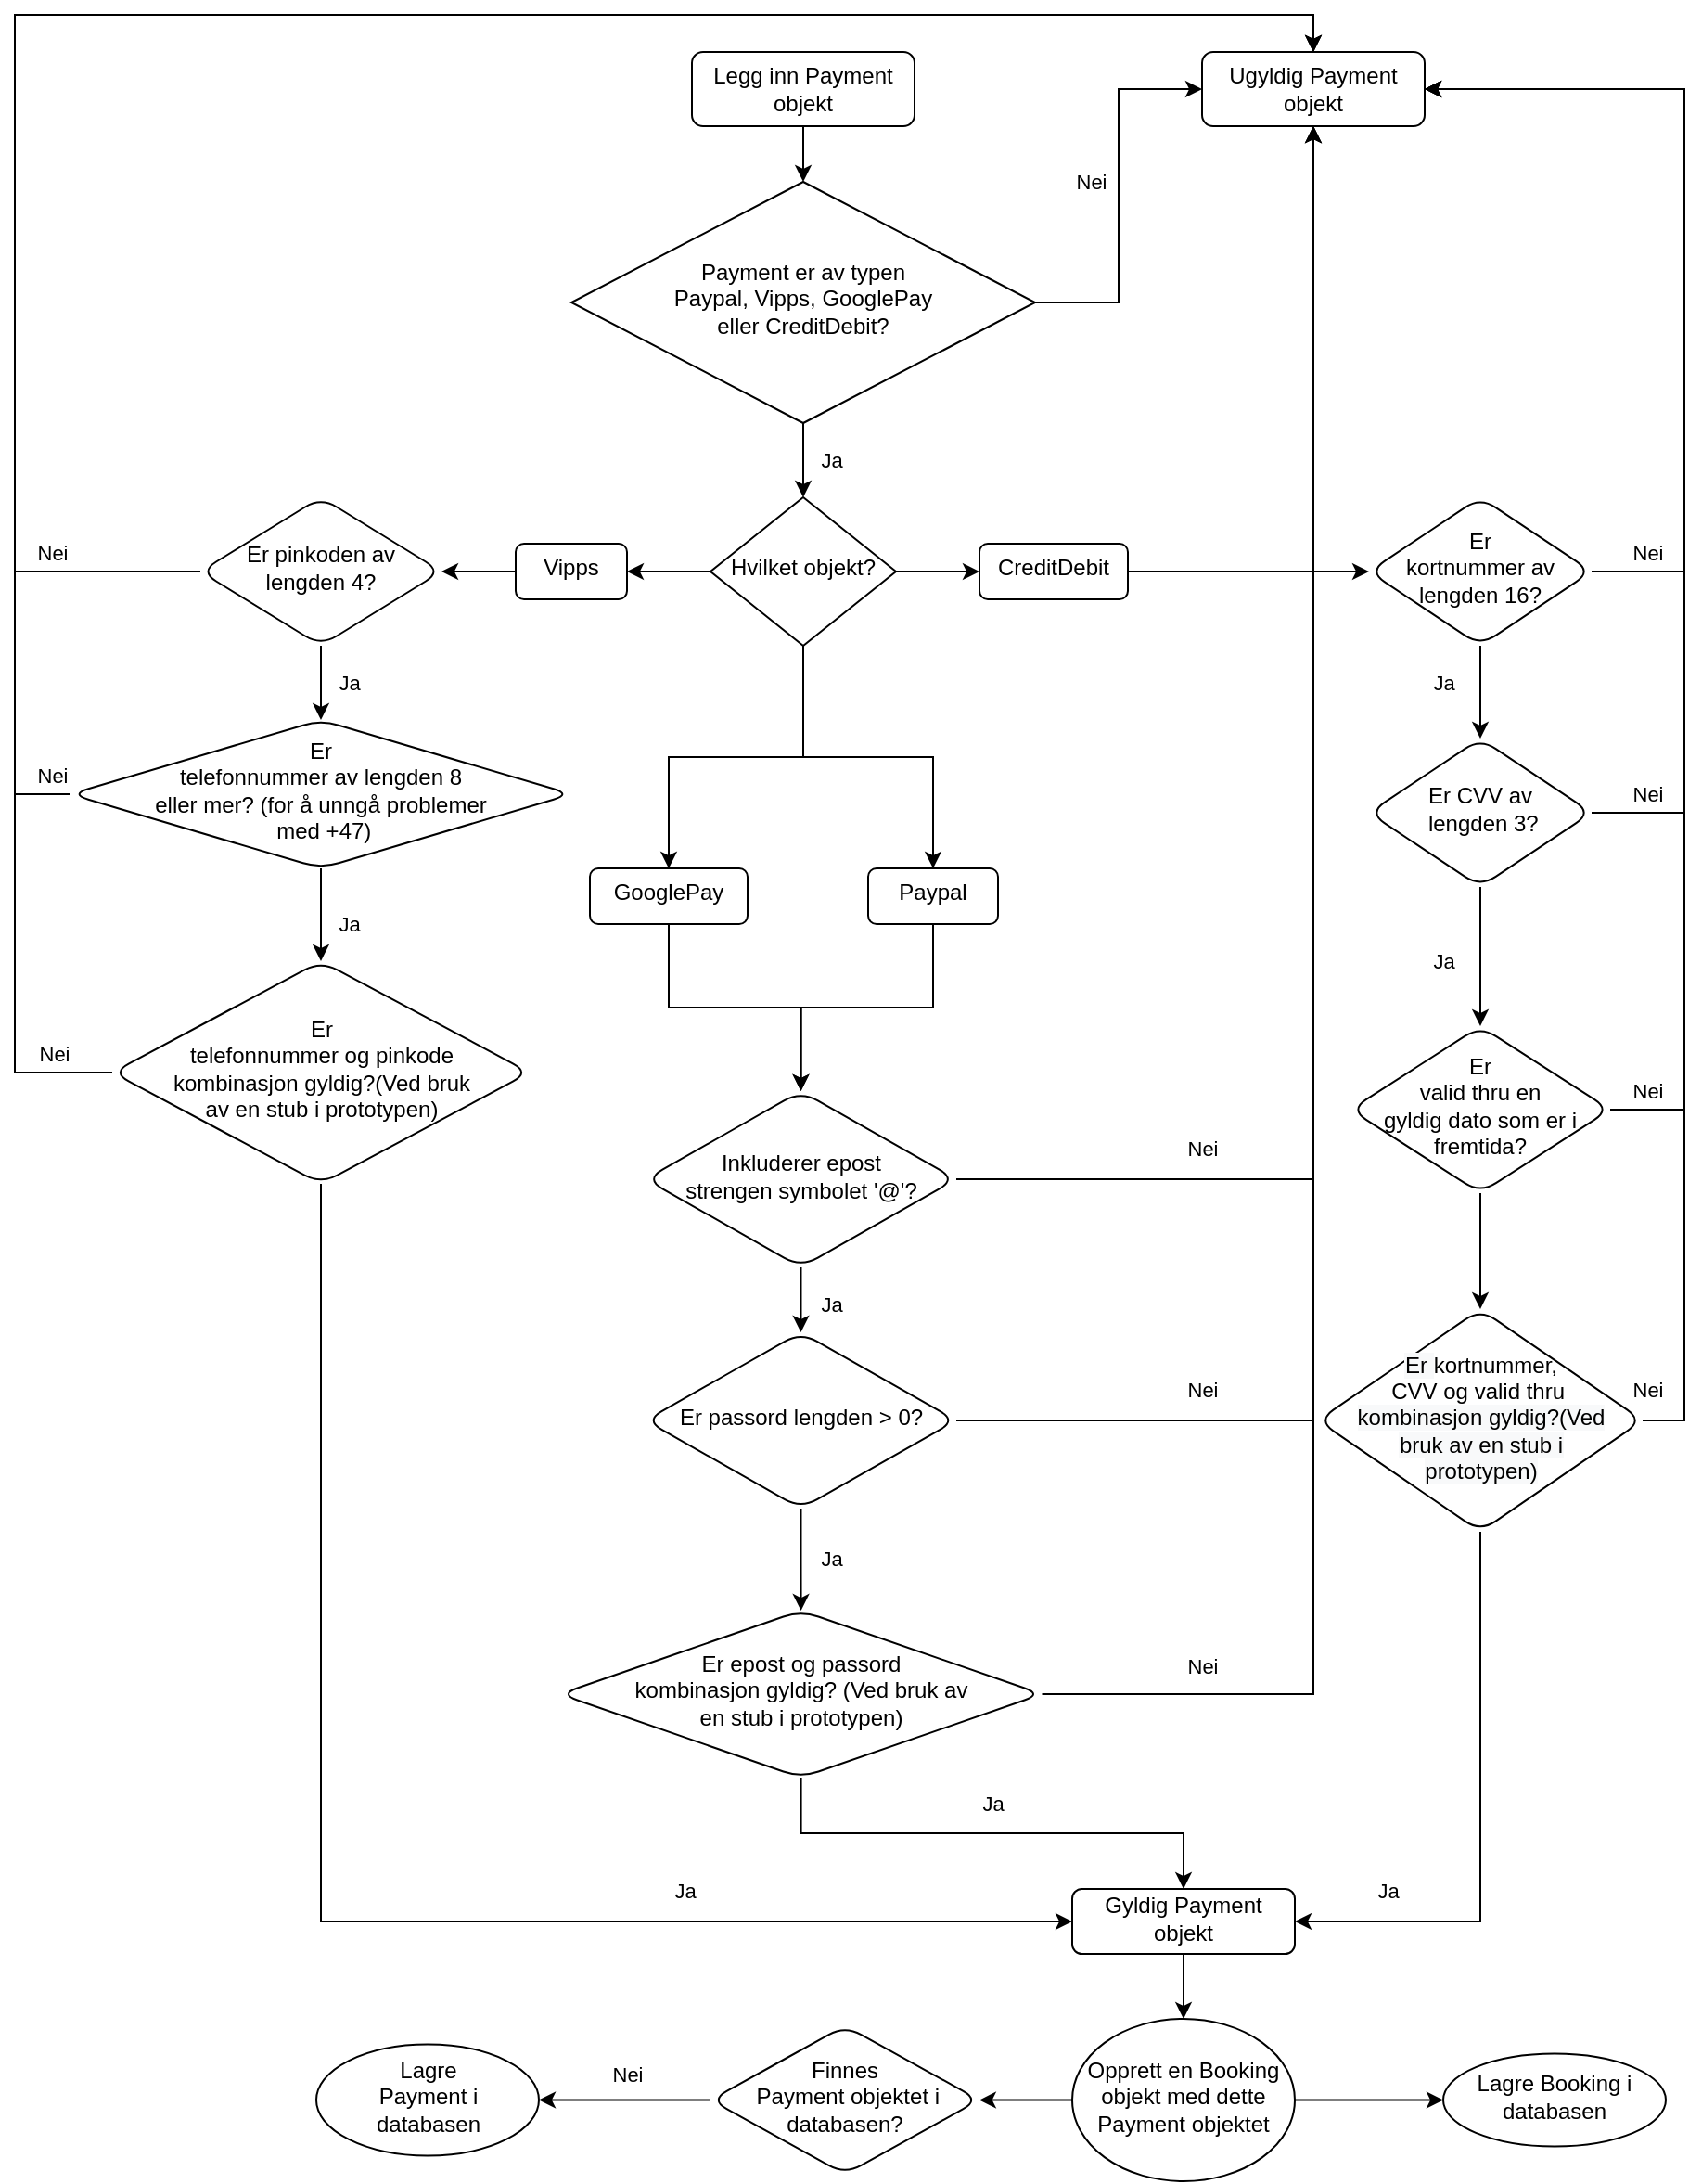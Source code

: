 <mxfile version="20.3.0" type="device"><diagram id="C5RBs43oDa-KdzZeNtuy" name="Page-1"><mxGraphModel dx="2489" dy="865" grid="1" gridSize="10" guides="1" tooltips="1" connect="1" arrows="1" fold="1" page="1" pageScale="1" pageWidth="827" pageHeight="1169" math="0" shadow="0"><root><mxCell id="WIyWlLk6GJQsqaUBKTNV-0"/><mxCell id="WIyWlLk6GJQsqaUBKTNV-1" parent="WIyWlLk6GJQsqaUBKTNV-0"/><mxCell id="DSYU-BmtirJI7d4iaED6-48" value="" style="edgeStyle=orthogonalEdgeStyle;rounded=0;orthogonalLoop=1;jettySize=auto;html=1;" parent="WIyWlLk6GJQsqaUBKTNV-1" source="DSYU-BmtirJI7d4iaED6-11" target="DSYU-BmtirJI7d4iaED6-47" edge="1"><mxGeometry relative="1" as="geometry"/></mxCell><mxCell id="DSYU-BmtirJI7d4iaED6-71" style="edgeStyle=orthogonalEdgeStyle;rounded=0;orthogonalLoop=1;jettySize=auto;html=1;entryX=0.5;entryY=0;entryDx=0;entryDy=0;" parent="WIyWlLk6GJQsqaUBKTNV-1" source="WIyWlLk6GJQsqaUBKTNV-3" target="WIyWlLk6GJQsqaUBKTNV-6" edge="1"><mxGeometry relative="1" as="geometry"/></mxCell><mxCell id="WIyWlLk6GJQsqaUBKTNV-3" value="Legg inn Payment objekt" style="rounded=1;whiteSpace=wrap;html=1;fontSize=12;glass=0;strokeWidth=1;shadow=0;" parent="WIyWlLk6GJQsqaUBKTNV-1" vertex="1"><mxGeometry x="295" y="60" width="120" height="40" as="geometry"/></mxCell><mxCell id="DSYU-BmtirJI7d4iaED6-69" value="Nei" style="edgeStyle=orthogonalEdgeStyle;rounded=0;orthogonalLoop=1;jettySize=auto;html=1;entryX=0;entryY=0.5;entryDx=0;entryDy=0;" parent="WIyWlLk6GJQsqaUBKTNV-1" source="WIyWlLk6GJQsqaUBKTNV-6" target="WIyWlLk6GJQsqaUBKTNV-7" edge="1"><mxGeometry x="0.073" y="15" relative="1" as="geometry"><mxPoint as="offset"/></mxGeometry></mxCell><mxCell id="HAWU1nOgoE1F2kCumXht-0" value="Ja" style="edgeStyle=orthogonalEdgeStyle;rounded=0;orthogonalLoop=1;jettySize=auto;html=1;" edge="1" parent="WIyWlLk6GJQsqaUBKTNV-1" source="WIyWlLk6GJQsqaUBKTNV-6" target="WIyWlLk6GJQsqaUBKTNV-10"><mxGeometry y="15" relative="1" as="geometry"><mxPoint as="offset"/></mxGeometry></mxCell><mxCell id="WIyWlLk6GJQsqaUBKTNV-6" value="Payment er av typen &lt;br&gt;Paypal, Vipps, GooglePay &lt;br&gt;eller CreditDebit?" style="rhombus;whiteSpace=wrap;html=1;shadow=0;fontFamily=Helvetica;fontSize=12;align=center;strokeWidth=1;spacing=6;spacingTop=-4;" parent="WIyWlLk6GJQsqaUBKTNV-1" vertex="1"><mxGeometry x="230" y="130" width="250" height="130" as="geometry"/></mxCell><mxCell id="WIyWlLk6GJQsqaUBKTNV-7" value="Ugyldig Payment objekt" style="rounded=1;whiteSpace=wrap;html=1;fontSize=12;glass=0;strokeWidth=1;shadow=0;" parent="WIyWlLk6GJQsqaUBKTNV-1" vertex="1"><mxGeometry x="570" y="60" width="120" height="40" as="geometry"/></mxCell><mxCell id="DSYU-BmtirJI7d4iaED6-8" value="" style="edgeStyle=orthogonalEdgeStyle;rounded=0;orthogonalLoop=1;jettySize=auto;html=1;" parent="WIyWlLk6GJQsqaUBKTNV-1" source="WIyWlLk6GJQsqaUBKTNV-10" target="DSYU-BmtirJI7d4iaED6-7" edge="1"><mxGeometry relative="1" as="geometry"/></mxCell><mxCell id="DSYU-BmtirJI7d4iaED6-10" value="" style="edgeStyle=orthogonalEdgeStyle;rounded=0;orthogonalLoop=1;jettySize=auto;html=1;" parent="WIyWlLk6GJQsqaUBKTNV-1" source="WIyWlLk6GJQsqaUBKTNV-10" target="DSYU-BmtirJI7d4iaED6-9" edge="1"><mxGeometry relative="1" as="geometry"/></mxCell><mxCell id="DSYU-BmtirJI7d4iaED6-12" value="" style="edgeStyle=orthogonalEdgeStyle;rounded=0;orthogonalLoop=1;jettySize=auto;html=1;" parent="WIyWlLk6GJQsqaUBKTNV-1" source="WIyWlLk6GJQsqaUBKTNV-10" target="DSYU-BmtirJI7d4iaED6-11" edge="1"><mxGeometry relative="1" as="geometry"><Array as="points"><mxPoint x="520" y="340"/></Array></mxGeometry></mxCell><mxCell id="DSYU-BmtirJI7d4iaED6-16" value="" style="edgeStyle=orthogonalEdgeStyle;rounded=0;orthogonalLoop=1;jettySize=auto;html=1;" parent="WIyWlLk6GJQsqaUBKTNV-1" source="WIyWlLk6GJQsqaUBKTNV-10" target="DSYU-BmtirJI7d4iaED6-15" edge="1"><mxGeometry relative="1" as="geometry"/></mxCell><mxCell id="WIyWlLk6GJQsqaUBKTNV-10" value="Hvilket objekt?" style="rhombus;whiteSpace=wrap;html=1;shadow=0;fontFamily=Helvetica;fontSize=12;align=center;strokeWidth=1;spacing=6;spacingTop=-4;" parent="WIyWlLk6GJQsqaUBKTNV-1" vertex="1"><mxGeometry x="305" y="300" width="100" height="80" as="geometry"/></mxCell><mxCell id="DSYU-BmtirJI7d4iaED6-28" value="" style="edgeStyle=orthogonalEdgeStyle;rounded=0;orthogonalLoop=1;jettySize=auto;html=1;" parent="WIyWlLk6GJQsqaUBKTNV-1" source="DSYU-BmtirJI7d4iaED6-7" target="DSYU-BmtirJI7d4iaED6-21" edge="1"><mxGeometry relative="1" as="geometry"/></mxCell><mxCell id="DSYU-BmtirJI7d4iaED6-7" value="Paypal" style="rounded=1;whiteSpace=wrap;html=1;shadow=0;strokeWidth=1;spacing=6;spacingTop=-4;" parent="WIyWlLk6GJQsqaUBKTNV-1" vertex="1"><mxGeometry x="390" y="500" width="70" height="30" as="geometry"/></mxCell><mxCell id="DSYU-BmtirJI7d4iaED6-43" value="" style="edgeStyle=orthogonalEdgeStyle;rounded=0;orthogonalLoop=1;jettySize=auto;html=1;" parent="WIyWlLk6GJQsqaUBKTNV-1" source="DSYU-BmtirJI7d4iaED6-9" target="DSYU-BmtirJI7d4iaED6-42" edge="1"><mxGeometry relative="1" as="geometry"/></mxCell><mxCell id="DSYU-BmtirJI7d4iaED6-9" value="Vipps" style="rounded=1;whiteSpace=wrap;html=1;shadow=0;strokeWidth=1;spacing=6;spacingTop=-4;" parent="WIyWlLk6GJQsqaUBKTNV-1" vertex="1"><mxGeometry x="200" y="325" width="60" height="30" as="geometry"/></mxCell><mxCell id="DSYU-BmtirJI7d4iaED6-11" value="CreditDebit" style="rounded=1;whiteSpace=wrap;html=1;shadow=0;strokeWidth=1;spacing=6;spacingTop=-4;" parent="WIyWlLk6GJQsqaUBKTNV-1" vertex="1"><mxGeometry x="450" y="325" width="80" height="30" as="geometry"/></mxCell><mxCell id="DSYU-BmtirJI7d4iaED6-22" value="" style="edgeStyle=orthogonalEdgeStyle;rounded=0;orthogonalLoop=1;jettySize=auto;html=1;" parent="WIyWlLk6GJQsqaUBKTNV-1" source="DSYU-BmtirJI7d4iaED6-15" target="DSYU-BmtirJI7d4iaED6-21" edge="1"><mxGeometry relative="1" as="geometry"/></mxCell><mxCell id="DSYU-BmtirJI7d4iaED6-15" value="GooglePay" style="rounded=1;whiteSpace=wrap;html=1;shadow=0;strokeWidth=1;spacing=6;spacingTop=-4;" parent="WIyWlLk6GJQsqaUBKTNV-1" vertex="1"><mxGeometry x="240" y="500" width="85" height="30" as="geometry"/></mxCell><mxCell id="DSYU-BmtirJI7d4iaED6-27" value="Ja" style="edgeStyle=none;rounded=0;orthogonalLoop=1;jettySize=auto;html=1;" parent="WIyWlLk6GJQsqaUBKTNV-1" source="DSYU-BmtirJI7d4iaED6-21" target="DSYU-BmtirJI7d4iaED6-26" edge="1"><mxGeometry x="0.125" y="16" relative="1" as="geometry"><mxPoint as="offset"/></mxGeometry></mxCell><mxCell id="DSYU-BmtirJI7d4iaED6-39" value="Nei" style="edgeStyle=orthogonalEdgeStyle;rounded=0;orthogonalLoop=1;jettySize=auto;html=1;" parent="WIyWlLk6GJQsqaUBKTNV-1" source="DSYU-BmtirJI7d4iaED6-21" target="WIyWlLk6GJQsqaUBKTNV-7" edge="1"><mxGeometry x="-0.651" y="18" relative="1" as="geometry"><mxPoint y="1" as="offset"/></mxGeometry></mxCell><mxCell id="DSYU-BmtirJI7d4iaED6-21" value="Inkluderer epost &lt;br&gt;strengen symbolet '@'?" style="rhombus;whiteSpace=wrap;html=1;rounded=1;shadow=0;strokeWidth=1;spacing=6;spacingTop=-4;arcSize=21;" parent="WIyWlLk6GJQsqaUBKTNV-1" vertex="1"><mxGeometry x="270" y="620" width="167.5" height="95" as="geometry"/></mxCell><mxCell id="DSYU-BmtirJI7d4iaED6-35" value="Ja" style="edgeStyle=orthogonalEdgeStyle;rounded=0;orthogonalLoop=1;jettySize=auto;html=1;" parent="WIyWlLk6GJQsqaUBKTNV-1" source="DSYU-BmtirJI7d4iaED6-26" target="DSYU-BmtirJI7d4iaED6-34" edge="1"><mxGeometry x="0.0" y="16" relative="1" as="geometry"><mxPoint as="offset"/></mxGeometry></mxCell><mxCell id="DSYU-BmtirJI7d4iaED6-40" value="Nei" style="edgeStyle=orthogonalEdgeStyle;rounded=0;orthogonalLoop=1;jettySize=auto;html=1;entryX=0.5;entryY=1;entryDx=0;entryDy=0;" parent="WIyWlLk6GJQsqaUBKTNV-1" source="DSYU-BmtirJI7d4iaED6-26" target="WIyWlLk6GJQsqaUBKTNV-7" edge="1"><mxGeometry x="-0.702" y="18" relative="1" as="geometry"><mxPoint y="1" as="offset"/></mxGeometry></mxCell><mxCell id="DSYU-BmtirJI7d4iaED6-26" value="Er passord lengden &amp;gt; 0?" style="rhombus;whiteSpace=wrap;html=1;rounded=1;shadow=0;strokeWidth=1;spacing=6;spacingTop=-4;" parent="WIyWlLk6GJQsqaUBKTNV-1" vertex="1"><mxGeometry x="270" y="750" width="167.5" height="95" as="geometry"/></mxCell><mxCell id="DSYU-BmtirJI7d4iaED6-38" value="Ja" style="edgeStyle=orthogonalEdgeStyle;rounded=0;orthogonalLoop=1;jettySize=auto;html=1;" parent="WIyWlLk6GJQsqaUBKTNV-1" source="DSYU-BmtirJI7d4iaED6-34" target="DSYU-BmtirJI7d4iaED6-37" edge="1"><mxGeometry y="16" relative="1" as="geometry"><Array as="points"><mxPoint x="354" y="1020"/><mxPoint x="560" y="1020"/></Array><mxPoint as="offset"/></mxGeometry></mxCell><mxCell id="DSYU-BmtirJI7d4iaED6-41" value="Nei" style="edgeStyle=orthogonalEdgeStyle;rounded=0;orthogonalLoop=1;jettySize=auto;html=1;entryX=0.5;entryY=1;entryDx=0;entryDy=0;" parent="WIyWlLk6GJQsqaUBKTNV-1" source="DSYU-BmtirJI7d4iaED6-34" target="WIyWlLk6GJQsqaUBKTNV-7" edge="1"><mxGeometry x="-0.826" y="15" relative="1" as="geometry"><mxPoint as="offset"/></mxGeometry></mxCell><mxCell id="DSYU-BmtirJI7d4iaED6-34" value="Er epost og passord &lt;br&gt;kombinasjon gyldig? (Ved bruk av &lt;br&gt;en stub i prototypen)" style="rhombus;whiteSpace=wrap;html=1;rounded=1;shadow=0;strokeWidth=1;spacing=6;spacingTop=-4;" parent="WIyWlLk6GJQsqaUBKTNV-1" vertex="1"><mxGeometry x="223.75" y="900" width="260" height="90" as="geometry"/></mxCell><mxCell id="DSYU-BmtirJI7d4iaED6-73" value="" style="edgeStyle=orthogonalEdgeStyle;rounded=0;orthogonalLoop=1;jettySize=auto;html=1;" parent="WIyWlLk6GJQsqaUBKTNV-1" source="DSYU-BmtirJI7d4iaED6-37" target="DSYU-BmtirJI7d4iaED6-72" edge="1"><mxGeometry relative="1" as="geometry"/></mxCell><mxCell id="DSYU-BmtirJI7d4iaED6-37" value="Gyldig Payment objekt" style="whiteSpace=wrap;html=1;rounded=1;shadow=0;strokeWidth=1;spacing=6;spacingTop=-4;" parent="WIyWlLk6GJQsqaUBKTNV-1" vertex="1"><mxGeometry x="500" y="1050" width="120" height="35" as="geometry"/></mxCell><mxCell id="DSYU-BmtirJI7d4iaED6-46" value="Ja" style="edgeStyle=orthogonalEdgeStyle;rounded=0;orthogonalLoop=1;jettySize=auto;html=1;" parent="WIyWlLk6GJQsqaUBKTNV-1" source="DSYU-BmtirJI7d4iaED6-42" target="DSYU-BmtirJI7d4iaED6-45" edge="1"><mxGeometry y="15" relative="1" as="geometry"><mxPoint as="offset"/></mxGeometry></mxCell><mxCell id="DSYU-BmtirJI7d4iaED6-57" value="Nei" style="edgeStyle=orthogonalEdgeStyle;rounded=0;orthogonalLoop=1;jettySize=auto;html=1;entryX=0.5;entryY=0;entryDx=0;entryDy=0;" parent="WIyWlLk6GJQsqaUBKTNV-1" source="DSYU-BmtirJI7d4iaED6-42" target="WIyWlLk6GJQsqaUBKTNV-7" edge="1"><mxGeometry x="-0.857" y="-10" relative="1" as="geometry"><Array as="points"><mxPoint x="-70" y="340"/><mxPoint x="-70" y="40"/><mxPoint x="630" y="40"/></Array><mxPoint as="offset"/></mxGeometry></mxCell><mxCell id="DSYU-BmtirJI7d4iaED6-42" value="Er pinkoden av lengden 4?" style="rhombus;whiteSpace=wrap;html=1;rounded=1;shadow=0;strokeWidth=1;spacing=6;spacingTop=-4;" parent="WIyWlLk6GJQsqaUBKTNV-1" vertex="1"><mxGeometry x="30" y="300" width="130" height="80" as="geometry"/></mxCell><mxCell id="DSYU-BmtirJI7d4iaED6-58" value="Nei" style="edgeStyle=orthogonalEdgeStyle;rounded=0;orthogonalLoop=1;jettySize=auto;html=1;entryX=0.5;entryY=0;entryDx=0;entryDy=0;" parent="WIyWlLk6GJQsqaUBKTNV-1" source="DSYU-BmtirJI7d4iaED6-45" target="WIyWlLk6GJQsqaUBKTNV-7" edge="1"><mxGeometry x="-0.983" y="-10" relative="1" as="geometry"><Array as="points"><mxPoint x="-70" y="460"/><mxPoint x="-70" y="40"/><mxPoint x="630" y="40"/></Array><mxPoint as="offset"/></mxGeometry></mxCell><mxCell id="DSYU-BmtirJI7d4iaED6-62" value="Ja" style="edgeStyle=orthogonalEdgeStyle;rounded=0;orthogonalLoop=1;jettySize=auto;html=1;" parent="WIyWlLk6GJQsqaUBKTNV-1" source="DSYU-BmtirJI7d4iaED6-45" target="DSYU-BmtirJI7d4iaED6-61" edge="1"><mxGeometry x="0.2" y="15" relative="1" as="geometry"><mxPoint as="offset"/></mxGeometry></mxCell><mxCell id="DSYU-BmtirJI7d4iaED6-45" value="Er &lt;br&gt;telefonnummer av lengden 8 &lt;br&gt;eller mer? (for å unngå problemer&lt;br&gt;&amp;nbsp;med +47)" style="rhombus;whiteSpace=wrap;html=1;rounded=1;shadow=0;strokeWidth=1;spacing=6;spacingTop=-4;" parent="WIyWlLk6GJQsqaUBKTNV-1" vertex="1"><mxGeometry x="-40" y="420" width="270" height="80" as="geometry"/></mxCell><mxCell id="DSYU-BmtirJI7d4iaED6-50" value="Ja" style="edgeStyle=orthogonalEdgeStyle;rounded=0;orthogonalLoop=1;jettySize=auto;html=1;" parent="WIyWlLk6GJQsqaUBKTNV-1" source="DSYU-BmtirJI7d4iaED6-47" target="DSYU-BmtirJI7d4iaED6-49" edge="1"><mxGeometry x="-0.2" y="-20" relative="1" as="geometry"><mxPoint as="offset"/></mxGeometry></mxCell><mxCell id="DSYU-BmtirJI7d4iaED6-53" value="Nei" style="edgeStyle=orthogonalEdgeStyle;rounded=0;orthogonalLoop=1;jettySize=auto;html=1;entryX=1;entryY=0.5;entryDx=0;entryDy=0;" parent="WIyWlLk6GJQsqaUBKTNV-1" source="DSYU-BmtirJI7d4iaED6-47" target="WIyWlLk6GJQsqaUBKTNV-7" edge="1"><mxGeometry x="-0.867" y="10" relative="1" as="geometry"><Array as="points"><mxPoint x="830" y="340"/><mxPoint x="830" y="80"/></Array><mxPoint as="offset"/></mxGeometry></mxCell><mxCell id="DSYU-BmtirJI7d4iaED6-47" value="Er &lt;br&gt;kortnummer av lengden 16?" style="rhombus;whiteSpace=wrap;html=1;rounded=1;shadow=0;strokeWidth=1;spacing=6;spacingTop=-4;" parent="WIyWlLk6GJQsqaUBKTNV-1" vertex="1"><mxGeometry x="660" y="300" width="120" height="80" as="geometry"/></mxCell><mxCell id="DSYU-BmtirJI7d4iaED6-52" value="Ja" style="edgeStyle=orthogonalEdgeStyle;rounded=0;orthogonalLoop=1;jettySize=auto;html=1;" parent="WIyWlLk6GJQsqaUBKTNV-1" source="DSYU-BmtirJI7d4iaED6-49" target="DSYU-BmtirJI7d4iaED6-51" edge="1"><mxGeometry x="0.067" y="-20" relative="1" as="geometry"><mxPoint as="offset"/></mxGeometry></mxCell><mxCell id="DSYU-BmtirJI7d4iaED6-54" value="Nei" style="edgeStyle=orthogonalEdgeStyle;rounded=0;orthogonalLoop=1;jettySize=auto;html=1;entryX=1;entryY=0.5;entryDx=0;entryDy=0;" parent="WIyWlLk6GJQsqaUBKTNV-1" source="DSYU-BmtirJI7d4iaED6-49" target="WIyWlLk6GJQsqaUBKTNV-7" edge="1"><mxGeometry x="-0.897" y="10" relative="1" as="geometry"><Array as="points"><mxPoint x="830" y="470"/><mxPoint x="830" y="80"/></Array><mxPoint as="offset"/></mxGeometry></mxCell><mxCell id="DSYU-BmtirJI7d4iaED6-49" value="Er CVV av&lt;br&gt;&amp;nbsp;lengden 3?" style="rhombus;whiteSpace=wrap;html=1;rounded=1;shadow=0;strokeWidth=1;spacing=6;spacingTop=-4;" parent="WIyWlLk6GJQsqaUBKTNV-1" vertex="1"><mxGeometry x="660" y="430" width="120" height="80" as="geometry"/></mxCell><mxCell id="DSYU-BmtirJI7d4iaED6-56" value="Nei" style="edgeStyle=orthogonalEdgeStyle;rounded=0;orthogonalLoop=1;jettySize=auto;html=1;entryX=1;entryY=0.5;entryDx=0;entryDy=0;" parent="WIyWlLk6GJQsqaUBKTNV-1" source="DSYU-BmtirJI7d4iaED6-51" target="WIyWlLk6GJQsqaUBKTNV-7" edge="1"><mxGeometry x="-0.945" y="10" relative="1" as="geometry"><Array as="points"><mxPoint x="830" y="630"/><mxPoint x="830" y="80"/></Array><mxPoint as="offset"/></mxGeometry></mxCell><mxCell id="DSYU-BmtirJI7d4iaED6-64" value="" style="edgeStyle=orthogonalEdgeStyle;rounded=0;orthogonalLoop=1;jettySize=auto;html=1;" parent="WIyWlLk6GJQsqaUBKTNV-1" source="DSYU-BmtirJI7d4iaED6-51" target="DSYU-BmtirJI7d4iaED6-63" edge="1"><mxGeometry relative="1" as="geometry"/></mxCell><mxCell id="DSYU-BmtirJI7d4iaED6-51" value="Er &lt;br&gt;valid thru en &lt;br&gt;gyldig dato som er i fremtida?" style="rhombus;whiteSpace=wrap;html=1;rounded=1;shadow=0;strokeWidth=1;spacing=6;spacingTop=-4;" parent="WIyWlLk6GJQsqaUBKTNV-1" vertex="1"><mxGeometry x="650" y="585" width="140" height="90" as="geometry"/></mxCell><mxCell id="DSYU-BmtirJI7d4iaED6-66" value="Nei" style="edgeStyle=orthogonalEdgeStyle;rounded=0;orthogonalLoop=1;jettySize=auto;html=1;entryX=0.5;entryY=0;entryDx=0;entryDy=0;" parent="WIyWlLk6GJQsqaUBKTNV-1" source="DSYU-BmtirJI7d4iaED6-61" target="WIyWlLk6GJQsqaUBKTNV-7" edge="1"><mxGeometry x="-0.952" y="-10" relative="1" as="geometry"><Array as="points"><mxPoint x="-70" y="610"/><mxPoint x="-70" y="40"/><mxPoint x="630" y="40"/></Array><mxPoint as="offset"/></mxGeometry></mxCell><mxCell id="DSYU-BmtirJI7d4iaED6-76" value="Ja" style="edgeStyle=orthogonalEdgeStyle;rounded=0;orthogonalLoop=1;jettySize=auto;html=1;entryX=0;entryY=0.5;entryDx=0;entryDy=0;" parent="WIyWlLk6GJQsqaUBKTNV-1" source="DSYU-BmtirJI7d4iaED6-61" target="DSYU-BmtirJI7d4iaED6-37" edge="1"><mxGeometry x="0.477" y="18" relative="1" as="geometry"><Array as="points"><mxPoint x="95" y="1068"/></Array><mxPoint x="1" y="1" as="offset"/></mxGeometry></mxCell><mxCell id="DSYU-BmtirJI7d4iaED6-61" value="Er &lt;br&gt;telefonnummer og pinkode &lt;br&gt;kombinasjon gyldig?(Ved bruk &lt;br&gt;av en stub i prototypen)" style="rhombus;whiteSpace=wrap;html=1;rounded=1;shadow=0;strokeWidth=1;spacing=6;spacingTop=-4;" parent="WIyWlLk6GJQsqaUBKTNV-1" vertex="1"><mxGeometry x="-17.5" y="550" width="225" height="120" as="geometry"/></mxCell><mxCell id="DSYU-BmtirJI7d4iaED6-65" value="Nei" style="edgeStyle=orthogonalEdgeStyle;rounded=0;orthogonalLoop=1;jettySize=auto;html=1;entryX=1;entryY=0.5;entryDx=0;entryDy=0;" parent="WIyWlLk6GJQsqaUBKTNV-1" source="DSYU-BmtirJI7d4iaED6-63" target="WIyWlLk6GJQsqaUBKTNV-7" edge="1"><mxGeometry x="-0.994" y="18" relative="1" as="geometry"><Array as="points"><mxPoint x="830" y="798"/><mxPoint x="830" y="80"/></Array><mxPoint y="1" as="offset"/></mxGeometry></mxCell><mxCell id="DSYU-BmtirJI7d4iaED6-68" value="Ja" style="edgeStyle=orthogonalEdgeStyle;rounded=0;orthogonalLoop=1;jettySize=auto;html=1;entryX=1;entryY=0.5;entryDx=0;entryDy=0;" parent="WIyWlLk6GJQsqaUBKTNV-1" source="DSYU-BmtirJI7d4iaED6-63" target="DSYU-BmtirJI7d4iaED6-37" edge="1"><mxGeometry x="0.677" y="-17" relative="1" as="geometry"><Array as="points"><mxPoint x="720" y="1068"/></Array><mxPoint as="offset"/></mxGeometry></mxCell><mxCell id="DSYU-BmtirJI7d4iaED6-63" value="&lt;span style=&quot;color: rgb(0, 0, 0); font-family: Helvetica; font-size: 12px; font-style: normal; font-variant-ligatures: normal; font-variant-caps: normal; font-weight: 400; letter-spacing: normal; orphans: 2; text-align: center; text-indent: 0px; text-transform: none; widows: 2; word-spacing: 0px; -webkit-text-stroke-width: 0px; background-color: rgb(248, 249, 250); text-decoration-thickness: initial; text-decoration-style: initial; text-decoration-color: initial; float: none; display: inline !important;&quot;&gt;Er&amp;nbsp;&lt;/span&gt;kortnummer, &lt;br&gt;CVV og valid thru&amp;nbsp;&lt;br&gt;&lt;span style=&quot;color: rgb(0, 0, 0); font-family: Helvetica; font-size: 12px; font-style: normal; font-variant-ligatures: normal; font-variant-caps: normal; font-weight: 400; letter-spacing: normal; orphans: 2; text-align: center; text-indent: 0px; text-transform: none; widows: 2; word-spacing: 0px; -webkit-text-stroke-width: 0px; background-color: rgb(248, 249, 250); text-decoration-thickness: initial; text-decoration-style: initial; text-decoration-color: initial; float: none; display: inline !important;&quot;&gt;kombinasjon gyldig?(Ved &lt;br&gt;bruk&amp;nbsp;&lt;/span&gt;&lt;span style=&quot;color: rgb(0, 0, 0); font-family: Helvetica; font-size: 12px; font-style: normal; font-variant-ligatures: normal; font-variant-caps: normal; font-weight: 400; letter-spacing: normal; orphans: 2; text-align: center; text-indent: 0px; text-transform: none; widows: 2; word-spacing: 0px; -webkit-text-stroke-width: 0px; background-color: rgb(248, 249, 250); text-decoration-thickness: initial; text-decoration-style: initial; text-decoration-color: initial; float: none; display: inline !important;&quot;&gt;av en stub i &lt;br&gt;prototypen)&lt;/span&gt;" style="rhombus;whiteSpace=wrap;html=1;rounded=1;shadow=0;strokeWidth=1;spacing=6;spacingTop=-4;" parent="WIyWlLk6GJQsqaUBKTNV-1" vertex="1"><mxGeometry x="632.5" y="737.5" width="175" height="120" as="geometry"/></mxCell><mxCell id="DSYU-BmtirJI7d4iaED6-75" value="" style="edgeStyle=orthogonalEdgeStyle;rounded=0;orthogonalLoop=1;jettySize=auto;html=1;" parent="WIyWlLk6GJQsqaUBKTNV-1" source="DSYU-BmtirJI7d4iaED6-72" target="DSYU-BmtirJI7d4iaED6-74" edge="1"><mxGeometry relative="1" as="geometry"/></mxCell><mxCell id="DSYU-BmtirJI7d4iaED6-81" value="" style="edgeStyle=orthogonalEdgeStyle;rounded=0;orthogonalLoop=1;jettySize=auto;html=1;" parent="WIyWlLk6GJQsqaUBKTNV-1" source="DSYU-BmtirJI7d4iaED6-72" target="DSYU-BmtirJI7d4iaED6-80" edge="1"><mxGeometry relative="1" as="geometry"/></mxCell><mxCell id="DSYU-BmtirJI7d4iaED6-72" value="Opprett en Booking objekt med dette Payment objektet" style="ellipse;whiteSpace=wrap;html=1;rounded=1;shadow=0;strokeWidth=1;spacing=6;spacingTop=-4;" parent="WIyWlLk6GJQsqaUBKTNV-1" vertex="1"><mxGeometry x="500" y="1120" width="120" height="87.5" as="geometry"/></mxCell><mxCell id="DSYU-BmtirJI7d4iaED6-79" value="Nei" style="edgeStyle=orthogonalEdgeStyle;rounded=0;orthogonalLoop=1;jettySize=auto;html=1;" parent="WIyWlLk6GJQsqaUBKTNV-1" source="DSYU-BmtirJI7d4iaED6-74" target="DSYU-BmtirJI7d4iaED6-78" edge="1"><mxGeometry x="-0.027" y="-14" relative="1" as="geometry"><mxPoint as="offset"/></mxGeometry></mxCell><mxCell id="DSYU-BmtirJI7d4iaED6-74" value="Finnes&lt;br&gt;&amp;nbsp;Payment objektet i databasen?" style="rhombus;whiteSpace=wrap;html=1;rounded=1;shadow=0;strokeWidth=1;spacing=6;spacingTop=-4;" parent="WIyWlLk6GJQsqaUBKTNV-1" vertex="1"><mxGeometry x="305" y="1123.75" width="145" height="80" as="geometry"/></mxCell><mxCell id="DSYU-BmtirJI7d4iaED6-78" value="Lagre &lt;br&gt;Payment i databasen" style="ellipse;whiteSpace=wrap;html=1;rounded=1;shadow=0;strokeWidth=1;spacing=6;spacingTop=-4;" parent="WIyWlLk6GJQsqaUBKTNV-1" vertex="1"><mxGeometry x="92.5" y="1133.75" width="120" height="60" as="geometry"/></mxCell><mxCell id="DSYU-BmtirJI7d4iaED6-80" value="Lagre Booking i databasen" style="ellipse;whiteSpace=wrap;html=1;rounded=1;shadow=0;strokeWidth=1;spacing=6;spacingTop=-4;" parent="WIyWlLk6GJQsqaUBKTNV-1" vertex="1"><mxGeometry x="700" y="1138.75" width="120" height="50" as="geometry"/></mxCell></root></mxGraphModel></diagram></mxfile>